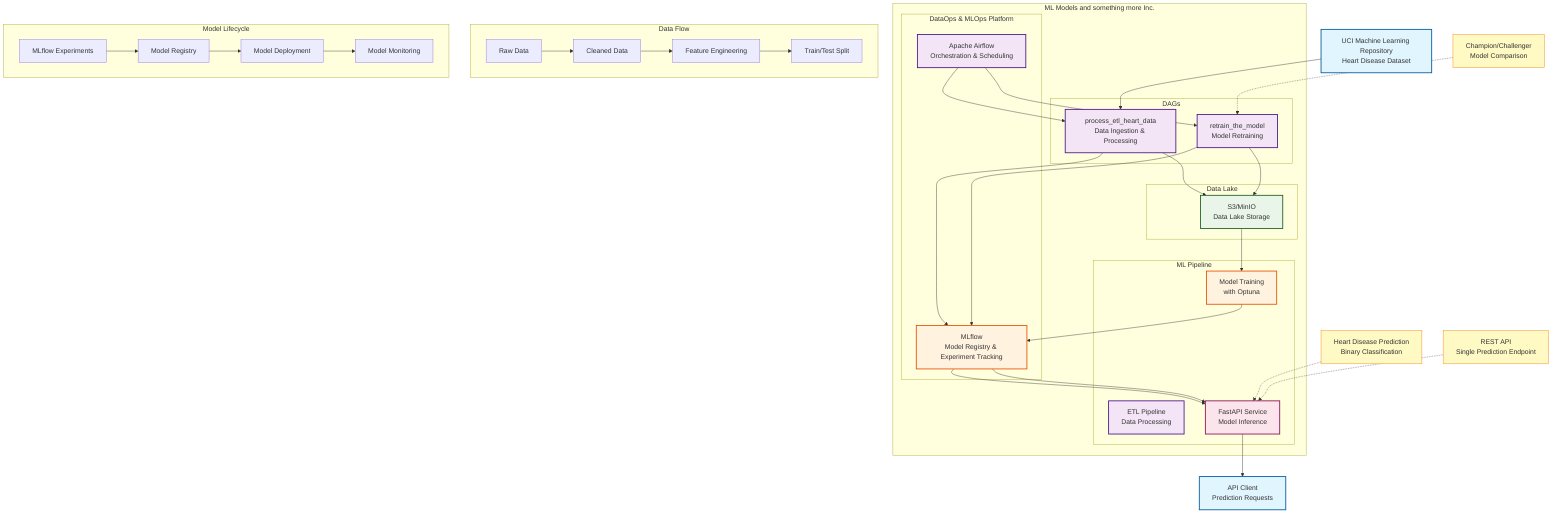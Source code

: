 graph TB
    %% Definición de estilos
    classDef external fill:#e1f5fe,stroke:#01579b,stroke-width:2px
    classDef service fill:#f3e5f5,stroke:#4a148c,stroke-width:2px
    classDef storage fill:#e8f5e8,stroke:#1b5e20,stroke-width:2px
    classDef ml fill:#fff3e0,stroke:#e65100,stroke-width:2px
    classDef api fill:#fce4ec,stroke:#880e4f,stroke-width:2px

    %% Fuentes de datos externas
    UCI[UCI Machine Learning Repository<br/>Heart Disease Dataset]:::external
    
    %% Servicios principales
    subgraph "ML Models and something more Inc."
        subgraph "DataOps & MLOps Platform"
            AIRFLOW[Apache Airflow<br/>Orchestration & Scheduling]:::service
            MLFLOW[MLflow<br/>Model Registry & Experiment Tracking]:::ml
        end
        
        subgraph "Data Lake"
            S3[S3/MinIO<br/>Data Lake Storage]:::storage
        end
        
        subgraph "ML Pipeline"
            ETL[ETL Pipeline<br/>Data Processing]:::service
            TRAIN[Model Training<br/>with Optuna]:::ml
            API[FastAPI Service<br/>Model Inference]:::api
        end
        
        subgraph "DAGs"
            ETL_DAG[process_etl_heart_data<br/>Data Ingestion & Processing]:::service
            RETRAIN_DAG[retrain_the_model<br/>Model Retraining]:::service
        end
    end
    
    %% Clientes/Usuarios
    CLIENT[API Client<br/>Prediction Requests]:::external
    
    %% Conexiones principales
    UCI --> ETL_DAG
    ETL_DAG --> S3
    ETL_DAG --> MLFLOW
    
    S3 --> TRAIN
    TRAIN --> MLFLOW
    MLFLOW --> API
    
    RETRAIN_DAG --> S3
    RETRAIN_DAG --> MLFLOW
    MLFLOW --> API
    
    API --> CLIENT
    
    %% Conexiones internas
    AIRFLOW --> ETL_DAG
    AIRFLOW --> RETRAIN_DAG
    
    %% Flujo de datos
    subgraph "Data Flow"
        direction LR
        DATA[Raw Data] --> CLEAN[Cleaned Data] --> FEATURES[Feature Engineering] --> TRAIN_TEST[Train/Test Split]
    end
    
    %% Flujo de modelos
    subgraph "Model Lifecycle"
        direction LR
        EXPERIMENT[MLflow Experiments] --> REGISTER[Model Registry] --> DEPLOY[Model Deployment] --> MONITOR[Model Monitoring]
    end
    
    %% Notas explicativas
    classDef note fill:#fff9c4,stroke:#f57f17,stroke-width:1px
    NOTE1[Heart Disease Prediction<br/>Binary Classification]:::note
    NOTE2[Champion/Challenger<br/>Model Comparison]:::note
    NOTE3[REST API<br/>Single Prediction Endpoint]:::note
    
    NOTE1 -.-> API
    NOTE2 -.-> RETRAIN_DAG
    NOTE3 -.-> API